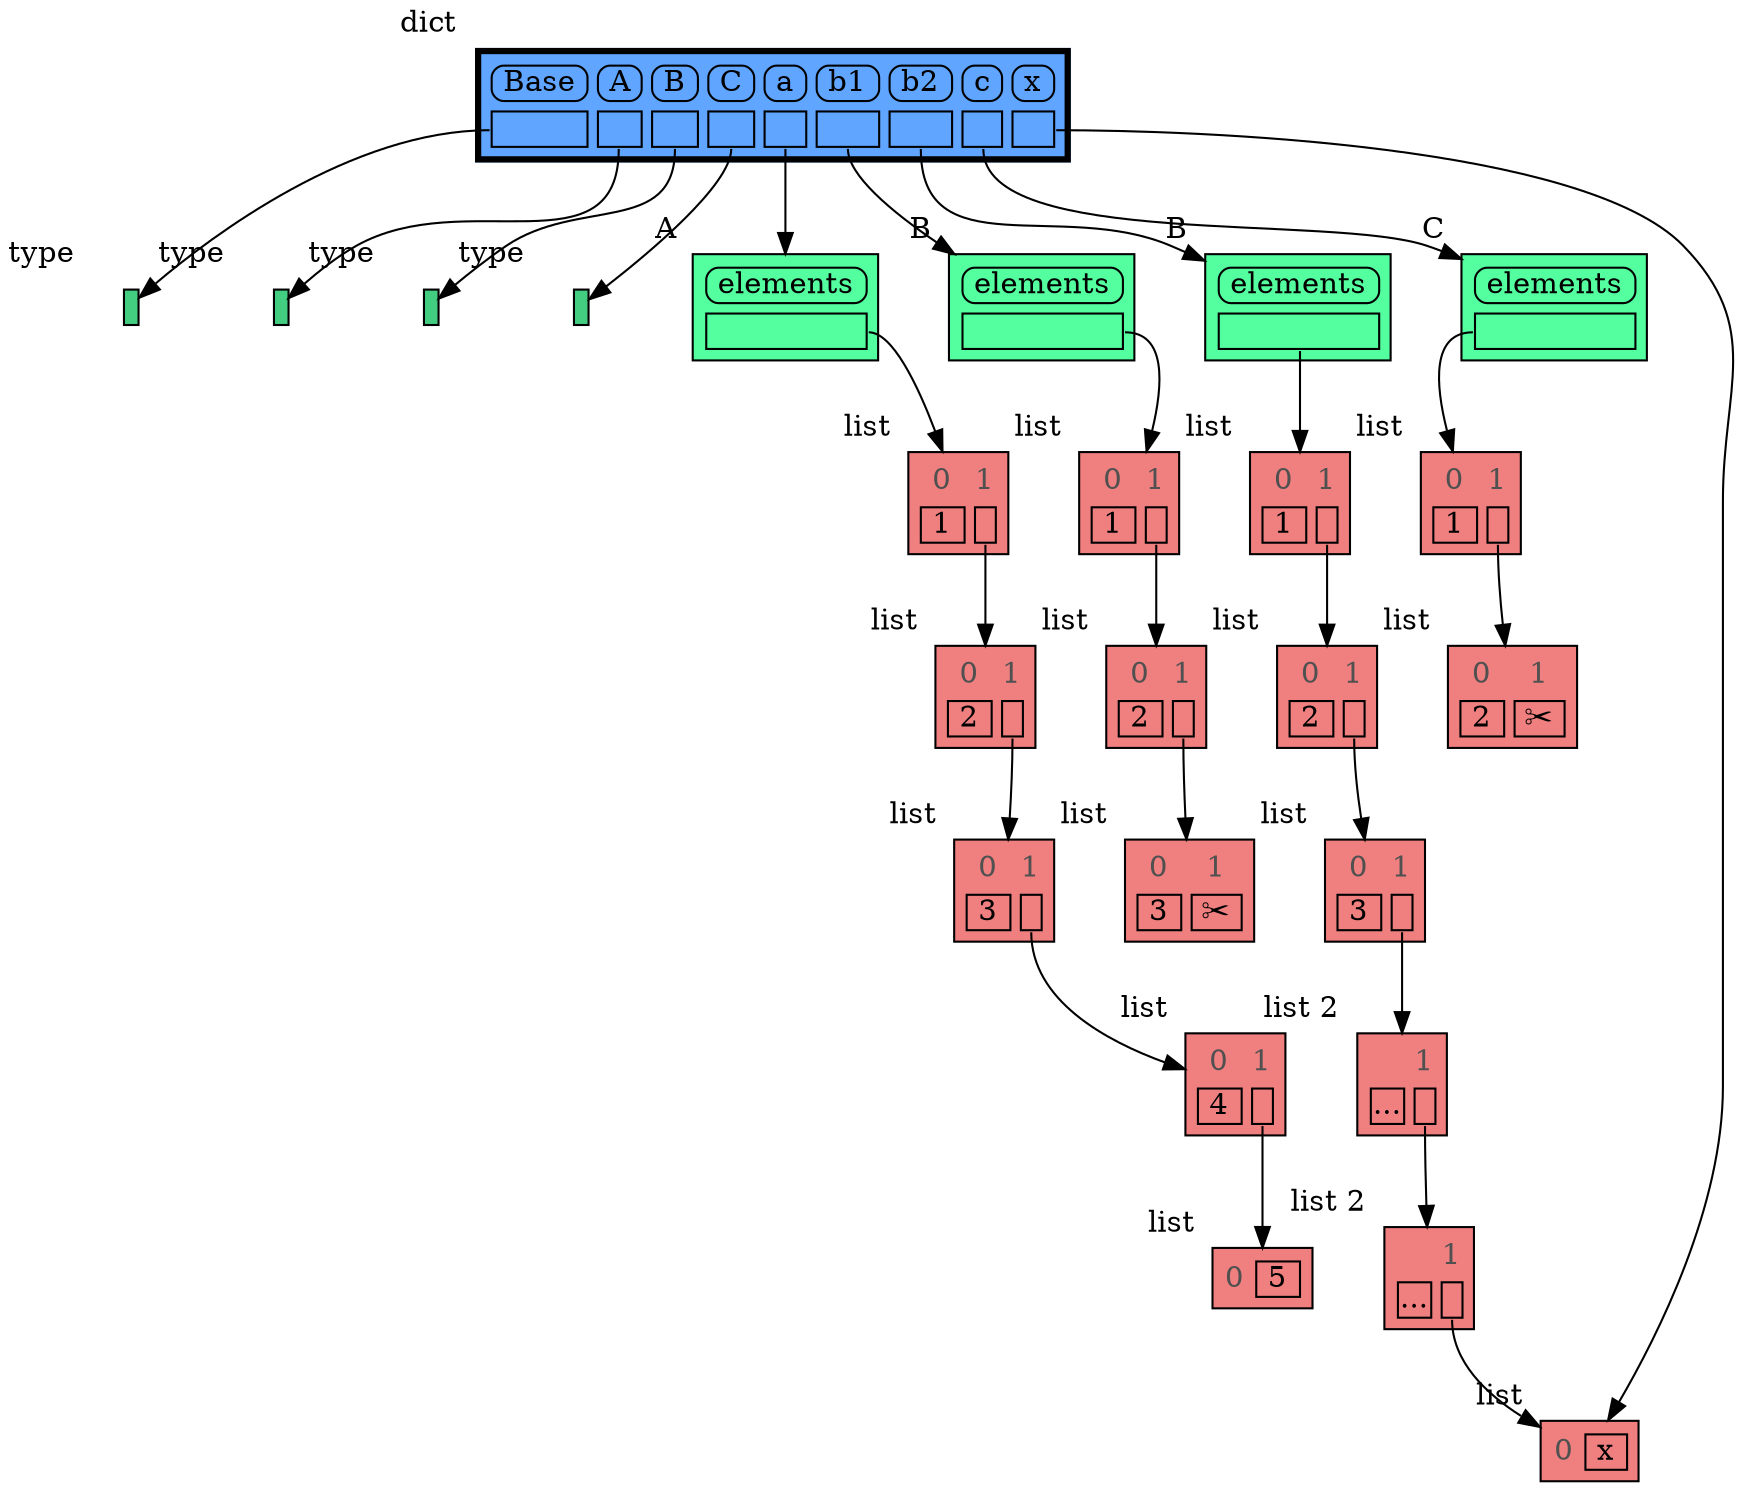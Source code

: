 digraph memory_graph {
	node [shape=plaintext]
	node648158048 [label=<
<TABLE BORDER="1" CELLBORDER="1" CELLSPACING="0" CELLPADDING="0" BGCOLOR="seagreen3" PORT="table">
    <TR><TD BORDER="0"> </TD></TR>
</TABLE>
> xlabel=type]
	node648159040 [label=<
<TABLE BORDER="1" CELLBORDER="1" CELLSPACING="0" CELLPADDING="0" BGCOLOR="seagreen3" PORT="table">
    <TR><TD BORDER="0"> </TD></TR>
</TABLE>
> xlabel=type]
	node648160816 [label=<
<TABLE BORDER="1" CELLBORDER="1" CELLSPACING="0" CELLPADDING="0" BGCOLOR="seagreen3" PORT="table">
    <TR><TD BORDER="0"> </TD></TR>
</TABLE>
> xlabel=type]
	node648162592 [label=<
<TABLE BORDER="1" CELLBORDER="1" CELLSPACING="0" CELLPADDING="0" BGCOLOR="seagreen3" PORT="table">
    <TR><TD BORDER="0"> </TD></TR>
</TABLE>
> xlabel=type]
	node130982107500416 [label=<
<TABLE BORDER="1" CELLBORDER="1" CELLSPACING="5" CELLPADDING="0" BGCOLOR="lightcoral" PORT="table">
    <TR><TD BORDER="0"><font color="#505050">0</font></TD><TD BORDER="1"> 5 </TD></TR>
</TABLE>
> xlabel=list]
	node130982107500288 [label=<
<TABLE BORDER="1" CELLBORDER="1" CELLSPACING="5" CELLPADDING="0" BGCOLOR="lightcoral" PORT="table">
    <TR><TD BORDER="0"><font color="#505050">0</font></TD><TD BORDER="0"><font color="#505050">1</font></TD></TR>
    <TR><TD BORDER="1"> 4 </TD><TD BORDER="1" PORT="ref0"> </TD></TR>
</TABLE>
> xlabel=list]
	node130982107500288:ref0 -> node130982107500416:table [style=solid]
	node130982107497600 [label=<
<TABLE BORDER="1" CELLBORDER="1" CELLSPACING="5" CELLPADDING="0" BGCOLOR="lightcoral" PORT="table">
    <TR><TD BORDER="0"><font color="#505050">0</font></TD><TD BORDER="0"><font color="#505050">1</font></TD></TR>
    <TR><TD BORDER="1"> 3 </TD><TD BORDER="1" PORT="ref0"> </TD></TR>
</TABLE>
> xlabel=list]
	node130982107497600:ref0 -> node130982107500288:table [style=solid]
	node130982111529792 [label=<
<TABLE BORDER="1" CELLBORDER="1" CELLSPACING="5" CELLPADDING="0" BGCOLOR="lightcoral" PORT="table">
    <TR><TD BORDER="0"><font color="#505050">0</font></TD><TD BORDER="0"><font color="#505050">1</font></TD></TR>
    <TR><TD BORDER="1"> 2 </TD><TD BORDER="1" PORT="ref0"> </TD></TR>
</TABLE>
> xlabel=list]
	node130982111529792:ref0 -> node130982107497600:table [style=solid]
	node130982111531584 [label=<
<TABLE BORDER="1" CELLBORDER="1" CELLSPACING="5" CELLPADDING="0" BGCOLOR="lightcoral" PORT="table">
    <TR><TD BORDER="0"><font color="#505050">0</font></TD><TD BORDER="0"><font color="#505050">1</font></TD></TR>
    <TR><TD BORDER="1"> 1 </TD><TD BORDER="1" PORT="ref0"> </TD></TR>
</TABLE>
> xlabel=list]
	node130982111531584:ref0 -> node130982111529792:table [style=solid]
	node130982110008560 [label=<
<TABLE BORDER="1" CELLBORDER="1" CELLSPACING="5" CELLPADDING="0" BGCOLOR="seagreen1" PORT="table">
    <TR><TD BORDER="1" STYLE="ROUNDED"> elements </TD></TR>
    <TR><TD BORDER="1" PORT="ref0"> </TD></TR>
</TABLE>
> xlabel=A]
	node130982110008560:ref0 -> node130982111531584:table [style=solid]
	node130982107500736 [label=<
<TABLE BORDER="1" CELLBORDER="1" CELLSPACING="5" CELLPADDING="0" BGCOLOR="lightcoral" PORT="table">
    <TR><TD BORDER="0"><font color="#505050">0</font></TD><TD BORDER="0"><font color="#505050">1</font></TD></TR>
    <TR><TD BORDER="1"> 3 </TD><TD BORDER="1"> ✂ </TD></TR>
</TABLE>
> xlabel=list]
	node130982107500544 [label=<
<TABLE BORDER="1" CELLBORDER="1" CELLSPACING="5" CELLPADDING="0" BGCOLOR="lightcoral" PORT="table">
    <TR><TD BORDER="0"><font color="#505050">0</font></TD><TD BORDER="0"><font color="#505050">1</font></TD></TR>
    <TR><TD BORDER="1"> 2 </TD><TD BORDER="1" PORT="ref0"> </TD></TR>
</TABLE>
> xlabel=list]
	node130982107500544:ref0 -> node130982107500736:table [style=solid]
	node130982107500608 [label=<
<TABLE BORDER="1" CELLBORDER="1" CELLSPACING="5" CELLPADDING="0" BGCOLOR="lightcoral" PORT="table">
    <TR><TD BORDER="0"><font color="#505050">0</font></TD><TD BORDER="0"><font color="#505050">1</font></TD></TR>
    <TR><TD BORDER="1"> 1 </TD><TD BORDER="1" PORT="ref0"> </TD></TR>
</TABLE>
> xlabel=list]
	node130982107500608:ref0 -> node130982107500544:table [style=solid]
	node130982107391296 [label=<
<TABLE BORDER="1" CELLBORDER="1" CELLSPACING="5" CELLPADDING="0" BGCOLOR="seagreen1" PORT="table">
    <TR><TD BORDER="1" STYLE="ROUNDED"> elements </TD></TR>
    <TR><TD BORDER="1" PORT="ref0"> </TD></TR>
</TABLE>
> xlabel=B]
	node130982107391296:ref0 -> node130982107500608:table [style=solid]
	node130982107502272 [label=<
<TABLE BORDER="1" CELLBORDER="1" CELLSPACING="5" CELLPADDING="0" BGCOLOR="lightcoral" PORT="table">
    <TR><TD BORDER="0"><font color="#505050">0</font></TD><TD BORDER="1"> x </TD></TR>
</TABLE>
> xlabel=list]
	node130982107501568 [label=<
<TABLE BORDER="1" CELLBORDER="1" CELLSPACING="5" CELLPADDING="0" BGCOLOR="lightcoral" PORT="table">
    <TR><TD BORDER="0">  </TD><TD BORDER="0"><font color="#505050">1</font></TD></TR>
    <TR><TD BORDER="1" >...</TD><TD BORDER="1" PORT="ref0"> </TD></TR>
</TABLE>
> xlabel="list 2"]
	node130982107501568:ref0 -> node130982107502272:table [style=solid]
	node130982107501440 [label=<
<TABLE BORDER="1" CELLBORDER="1" CELLSPACING="5" CELLPADDING="0" BGCOLOR="lightcoral" PORT="table">
    <TR><TD BORDER="0">  </TD><TD BORDER="0"><font color="#505050">1</font></TD></TR>
    <TR><TD BORDER="1" >...</TD><TD BORDER="1" PORT="ref0"> </TD></TR>
</TABLE>
> xlabel="list 2"]
	node130982107501440:ref0 -> node130982107501568:table [style=solid]
	node130982107501312 [label=<
<TABLE BORDER="1" CELLBORDER="1" CELLSPACING="5" CELLPADDING="0" BGCOLOR="lightcoral" PORT="table">
    <TR><TD BORDER="0"><font color="#505050">0</font></TD><TD BORDER="0"><font color="#505050">1</font></TD></TR>
    <TR><TD BORDER="1"> 3 </TD><TD BORDER="1" PORT="ref0"> </TD></TR>
</TABLE>
> xlabel=list]
	node130982107501312:ref0 -> node130982107501440:table [style=solid]
	node130982107501184 [label=<
<TABLE BORDER="1" CELLBORDER="1" CELLSPACING="5" CELLPADDING="0" BGCOLOR="lightcoral" PORT="table">
    <TR><TD BORDER="0"><font color="#505050">0</font></TD><TD BORDER="0"><font color="#505050">1</font></TD></TR>
    <TR><TD BORDER="1"> 2 </TD><TD BORDER="1" PORT="ref0"> </TD></TR>
</TABLE>
> xlabel=list]
	node130982107501184:ref0 -> node130982107501312:table [style=solid]
	node130982107501120 [label=<
<TABLE BORDER="1" CELLBORDER="1" CELLSPACING="5" CELLPADDING="0" BGCOLOR="lightcoral" PORT="table">
    <TR><TD BORDER="0"><font color="#505050">0</font></TD><TD BORDER="0"><font color="#505050">1</font></TD></TR>
    <TR><TD BORDER="1"> 1 </TD><TD BORDER="1" PORT="ref0"> </TD></TR>
</TABLE>
> xlabel=list]
	node130982107501120:ref0 -> node130982107501184:table [style=solid]
	node130982107391440 [label=<
<TABLE BORDER="1" CELLBORDER="1" CELLSPACING="5" CELLPADDING="0" BGCOLOR="seagreen1" PORT="table">
    <TR><TD BORDER="1" STYLE="ROUNDED"> elements </TD></TR>
    <TR><TD BORDER="1" PORT="ref0"> </TD></TR>
</TABLE>
> xlabel=B]
	node130982107391440:ref0 -> node130982107501120:table [style=solid]
	node130982107501696 [label=<
<TABLE BORDER="1" CELLBORDER="1" CELLSPACING="5" CELLPADDING="0" BGCOLOR="lightcoral" PORT="table">
    <TR><TD BORDER="0"><font color="#505050">0</font></TD><TD BORDER="0"><font color="#505050">1</font></TD></TR>
    <TR><TD BORDER="1"> 2 </TD><TD BORDER="1"> ✂ </TD></TR>
</TABLE>
> xlabel=list]
	node130982107501760 [label=<
<TABLE BORDER="1" CELLBORDER="1" CELLSPACING="5" CELLPADDING="0" BGCOLOR="lightcoral" PORT="table">
    <TR><TD BORDER="0"><font color="#505050">0</font></TD><TD BORDER="0"><font color="#505050">1</font></TD></TR>
    <TR><TD BORDER="1"> 1 </TD><TD BORDER="1" PORT="ref0"> </TD></TR>
</TABLE>
> xlabel=list]
	node130982107501760:ref0 -> node130982107501696:table [style=solid]
	node130982107391488 [label=<
<TABLE BORDER="1" CELLBORDER="1" CELLSPACING="5" CELLPADDING="0" BGCOLOR="seagreen1" PORT="table">
    <TR><TD BORDER="1" STYLE="ROUNDED"> elements </TD></TR>
    <TR><TD BORDER="1" PORT="ref0"> </TD></TR>
</TABLE>
> xlabel=C]
	node130982107391488:ref0 -> node130982107501760:table [style=solid]
	node130982111846208 [label=<
<TABLE BORDER="3" CELLBORDER="1" CELLSPACING="5" CELLPADDING="0" BGCOLOR="#60a5ff" PORT="table">
    <TR><TD BORDER="1" STYLE="ROUNDED"> Base </TD><TD BORDER="1" STYLE="ROUNDED"> A </TD><TD BORDER="1" STYLE="ROUNDED"> B </TD><TD BORDER="1" STYLE="ROUNDED"> C </TD><TD BORDER="1" STYLE="ROUNDED"> a </TD><TD BORDER="1" STYLE="ROUNDED"> b1 </TD><TD BORDER="1" STYLE="ROUNDED"> b2 </TD><TD BORDER="1" STYLE="ROUNDED"> c </TD><TD BORDER="1" STYLE="ROUNDED"> x </TD></TR>
    <TR><TD BORDER="1" PORT="ref0"> </TD><TD BORDER="1" PORT="ref1"> </TD><TD BORDER="1" PORT="ref2"> </TD><TD BORDER="1" PORT="ref3"> </TD><TD BORDER="1" PORT="ref4"> </TD><TD BORDER="1" PORT="ref5"> </TD><TD BORDER="1" PORT="ref6"> </TD><TD BORDER="1" PORT="ref7"> </TD><TD BORDER="1" PORT="ref8"> </TD></TR>
</TABLE>
> xlabel=dict]
	node130982111846208:ref0 -> node648158048:table [style=solid]
	node130982111846208:ref1 -> node648159040:table [style=solid]
	node130982111846208:ref2 -> node648160816:table [style=solid]
	node130982111846208:ref3 -> node648162592:table [style=solid]
	node130982111846208:ref4 -> node130982110008560:table [style=solid]
	node130982111846208:ref5 -> node130982107391296:table [style=solid]
	node130982111846208:ref6 -> node130982107391440:table [style=solid]
	node130982111846208:ref7 -> node130982107391488:table [style=solid]
	node130982111846208:ref8 -> node130982107502272:table [style=solid]
subgraph { rank=same; node648158048 -> node648159040 -> node648160816 -> node648162592 -> node130982110008560 -> node130982107391296 -> node130982107391440 -> node130982107391488[weight=10, style=invis]; }
subgraph { rank=same; node130982111531584 -> node130982107500608 -> node130982107501120 -> node130982107501760[weight=10, style=invis]; }
subgraph { rank=same; node130982111529792 -> node130982107500544 -> node130982107501184 -> node130982107501696[weight=10, style=invis]; }
subgraph { rank=same; node130982107497600 -> node130982107500736 -> node130982107501312[weight=10, style=invis]; }
subgraph { rank=same; node130982107500288 -> node130982107501440[weight=10, style=invis]; }
subgraph { rank=same; node130982107500416 -> node130982107501568[weight=10, style=invis]; }
}

